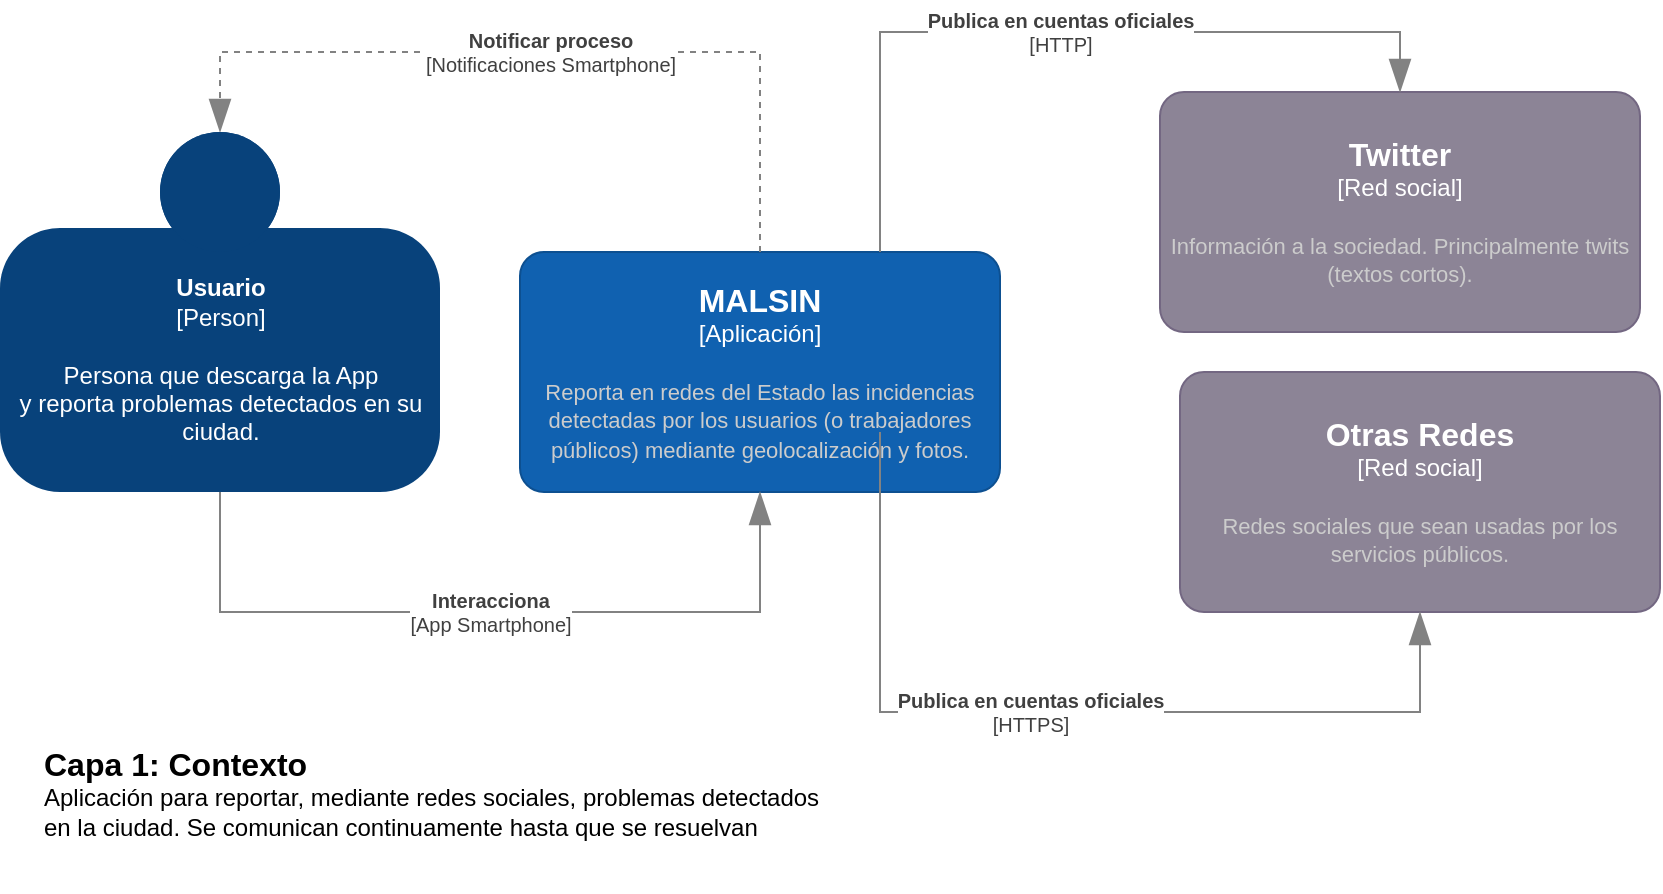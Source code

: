 <mxfile version="20.2.8" type="github" pages="2">
  <diagram id="bhpcVSIzA_ziSEn6IgQa" name="Contexto">
    <mxGraphModel dx="1662" dy="668" grid="1" gridSize="10" guides="1" tooltips="1" connect="1" arrows="1" fold="1" page="1" pageScale="1" pageWidth="1169" pageHeight="827" math="0" shadow="0">
      <root>
        <mxCell id="0" />
        <mxCell id="1" parent="0" />
        <object placeholders="1" c4Name="MALSIN" c4Type="Aplicación" c4Description="Reporta en redes del Estado las incidencias detectadas por los usuarios (o trabajadores públicos) mediante geolocalización y fotos." label="&lt;font style=&quot;font-size: 16px&quot;&gt;&lt;b&gt;%c4Name%&lt;/b&gt;&lt;/font&gt;&lt;div&gt;[%c4Type%]&lt;/div&gt;&lt;br&gt;&lt;div&gt;&lt;font style=&quot;font-size: 11px&quot;&gt;&lt;font color=&quot;#cccccc&quot;&gt;%c4Description%&lt;/font&gt;&lt;/div&gt;" id="xZWOkpPR-2VBZKUVJ4dj-3">
          <mxCell style="rounded=1;whiteSpace=wrap;html=1;labelBackgroundColor=none;fillColor=#1061B0;fontColor=#ffffff;align=center;arcSize=10;strokeColor=#0D5091;metaEdit=1;resizable=0;points=[[0.25,0,0],[0.5,0,0],[0.75,0,0],[1,0.25,0],[1,0.5,0],[1,0.75,0],[0.75,1,0],[0.5,1,0],[0.25,1,0],[0,0.75,0],[0,0.5,0],[0,0.25,0]];" parent="1" vertex="1">
            <mxGeometry x="270" y="260" width="240" height="120" as="geometry" />
          </mxCell>
        </object>
        <object placeholders="1" c4Name="Twitter" c4Type="Red social" c4Description="Información a la sociedad. Principalmente twits (textos cortos)." label="&lt;font style=&quot;font-size: 16px&quot;&gt;&lt;b&gt;%c4Name%&lt;/b&gt;&lt;/font&gt;&lt;div&gt;[%c4Type%]&lt;/div&gt;&lt;br&gt;&lt;div&gt;&lt;font style=&quot;font-size: 11px&quot;&gt;&lt;font color=&quot;#cccccc&quot;&gt;%c4Description%&lt;/font&gt;&lt;/div&gt;" id="xZWOkpPR-2VBZKUVJ4dj-4">
          <mxCell style="rounded=1;whiteSpace=wrap;html=1;labelBackgroundColor=none;fillColor=#8C8496;fontColor=#ffffff;align=center;arcSize=10;strokeColor=#736782;metaEdit=1;resizable=0;points=[[0.25,0,0],[0.5,0,0],[0.75,0,0],[1,0.25,0],[1,0.5,0],[1,0.75,0],[0.75,1,0],[0.5,1,0],[0.25,1,0],[0,0.75,0],[0,0.5,0],[0,0.25,0]];" parent="1" vertex="1">
            <mxGeometry x="590" y="180" width="240" height="120" as="geometry" />
          </mxCell>
        </object>
        <object placeholders="1" c4Name="Otras Redes" c4Type="Red social" c4Description="Redes sociales que sean usadas por los servicios públicos." label="&lt;font style=&quot;font-size: 16px&quot;&gt;&lt;b&gt;%c4Name%&lt;/b&gt;&lt;/font&gt;&lt;div&gt;[%c4Type%]&lt;/div&gt;&lt;br&gt;&lt;div&gt;&lt;font style=&quot;font-size: 11px&quot;&gt;&lt;font color=&quot;#cccccc&quot;&gt;%c4Description%&lt;/font&gt;&lt;/div&gt;" id="xZWOkpPR-2VBZKUVJ4dj-5">
          <mxCell style="rounded=1;whiteSpace=wrap;html=1;labelBackgroundColor=none;fillColor=#8C8496;fontColor=#ffffff;align=center;arcSize=10;strokeColor=#736782;metaEdit=1;resizable=0;points=[[0.25,0,0],[0.5,0,0],[0.75,0,0],[1,0.25,0],[1,0.5,0],[1,0.75,0],[0.75,1,0],[0.5,1,0],[0.25,1,0],[0,0.75,0],[0,0.5,0],[0,0.25,0]];direction=west;" parent="1" vertex="1">
            <mxGeometry x="600" y="320" width="240" height="120" as="geometry" />
          </mxCell>
        </object>
        <object placeholders="1" c4Type="Relationship" c4Technology="App Smartphone" c4Description="Interacciona" label="&lt;div style=&quot;text-align: left&quot;&gt;&lt;div style=&quot;text-align: center&quot;&gt;&lt;b&gt;%c4Description%&lt;/b&gt;&lt;/div&gt;&lt;div style=&quot;text-align: center&quot;&gt;[%c4Technology%]&lt;/div&gt;&lt;/div&gt;" id="xZWOkpPR-2VBZKUVJ4dj-6">
          <mxCell style="endArrow=blockThin;html=1;fontSize=10;fontColor=#404040;strokeWidth=1;endFill=1;strokeColor=#828282;elbow=vertical;metaEdit=1;endSize=14;startSize=14;jumpStyle=arc;jumpSize=16;rounded=0;edgeStyle=orthogonalEdgeStyle;exitX=0.5;exitY=1;exitDx=0;exitDy=0;exitPerimeter=0;entryX=0.5;entryY=1;entryDx=0;entryDy=0;entryPerimeter=0;" parent="1" source="xZWOkpPR-2VBZKUVJ4dj-10" target="xZWOkpPR-2VBZKUVJ4dj-3" edge="1">
            <mxGeometry width="240" relative="1" as="geometry">
              <mxPoint x="100" y="380" as="sourcePoint" />
              <mxPoint x="460" y="260" as="targetPoint" />
              <Array as="points">
                <mxPoint x="120" y="440" />
                <mxPoint x="390" y="440" />
              </Array>
            </mxGeometry>
          </mxCell>
        </object>
        <object placeholders="1" c4Type="Relationship" c4Technology="Notificaciones Smartphone" c4Description="Notificar proceso" label="&lt;div style=&quot;text-align: left&quot;&gt;&lt;div style=&quot;text-align: center&quot;&gt;&lt;b&gt;%c4Description%&lt;/b&gt;&lt;/div&gt;&lt;div style=&quot;text-align: center&quot;&gt;[%c4Technology%]&lt;/div&gt;&lt;/div&gt;" id="xZWOkpPR-2VBZKUVJ4dj-7">
          <mxCell style="endArrow=blockThin;html=1;fontSize=10;fontColor=#404040;strokeWidth=1;endFill=1;strokeColor=#828282;elbow=vertical;metaEdit=1;endSize=14;startSize=14;jumpStyle=arc;jumpSize=16;rounded=0;edgeStyle=orthogonalEdgeStyle;exitX=0.5;exitY=0;exitDx=0;exitDy=0;exitPerimeter=0;entryX=0.5;entryY=0;entryDx=0;entryDy=0;entryPerimeter=0;dashed=1;" parent="1" source="xZWOkpPR-2VBZKUVJ4dj-3" target="xZWOkpPR-2VBZKUVJ4dj-10" edge="1">
            <mxGeometry width="240" relative="1" as="geometry">
              <mxPoint x="290" y="320" as="sourcePoint" />
              <mxPoint x="100" y="200" as="targetPoint" />
              <Array as="points">
                <mxPoint x="350" y="160" />
                <mxPoint x="95" y="160" />
              </Array>
            </mxGeometry>
          </mxCell>
        </object>
        <object placeholders="1" c4Type="Relationship" c4Technology="HTTP" c4Description="Publica en cuentas oficiales" label="&lt;div style=&quot;text-align: left&quot;&gt;&lt;div style=&quot;text-align: center&quot;&gt;&lt;b&gt;%c4Description%&lt;/b&gt;&lt;/div&gt;&lt;div style=&quot;text-align: center&quot;&gt;[%c4Technology%]&lt;/div&gt;&lt;/div&gt;" id="xZWOkpPR-2VBZKUVJ4dj-8">
          <mxCell style="endArrow=blockThin;html=1;fontSize=10;fontColor=#404040;strokeWidth=1;endFill=1;strokeColor=#828282;elbow=vertical;metaEdit=1;endSize=14;startSize=14;jumpStyle=arc;jumpSize=16;rounded=0;edgeStyle=orthogonalEdgeStyle;exitX=0.75;exitY=0;exitDx=0;exitDy=0;exitPerimeter=0;entryX=0.5;entryY=0;entryDx=0;entryDy=0;entryPerimeter=0;" parent="1" source="xZWOkpPR-2VBZKUVJ4dj-3" target="xZWOkpPR-2VBZKUVJ4dj-4" edge="1">
            <mxGeometry width="240" relative="1" as="geometry">
              <mxPoint x="290" y="320" as="sourcePoint" />
              <mxPoint x="530" y="320" as="targetPoint" />
              <Array as="points">
                <mxPoint x="450" y="150" />
                <mxPoint x="710" y="150" />
              </Array>
            </mxGeometry>
          </mxCell>
        </object>
        <object placeholders="1" c4Type="Relationship" c4Technology="HTTPS" c4Description="Publica en cuentas oficiales" label="&lt;div style=&quot;text-align: left&quot;&gt;&lt;div style=&quot;text-align: center&quot;&gt;&lt;b&gt;%c4Description%&lt;/b&gt;&lt;/div&gt;&lt;div style=&quot;text-align: center&quot;&gt;[%c4Technology%]&lt;/div&gt;&lt;/div&gt;" id="xZWOkpPR-2VBZKUVJ4dj-9">
          <mxCell style="endArrow=blockThin;html=1;fontSize=10;fontColor=#404040;strokeWidth=1;endFill=1;strokeColor=#828282;elbow=vertical;metaEdit=1;endSize=14;startSize=14;jumpStyle=arc;jumpSize=16;rounded=0;edgeStyle=orthogonalEdgeStyle;entryX=0.5;entryY=0;entryDx=0;entryDy=0;entryPerimeter=0;exitX=0.75;exitY=1;exitDx=0;exitDy=0;exitPerimeter=0;" parent="1" source="xZWOkpPR-2VBZKUVJ4dj-3" target="xZWOkpPR-2VBZKUVJ4dj-5" edge="1">
            <mxGeometry width="240" relative="1" as="geometry">
              <mxPoint x="290" y="300" as="sourcePoint" />
              <mxPoint x="530" y="300" as="targetPoint" />
              <Array as="points">
                <mxPoint x="450" y="350" />
                <mxPoint x="450" y="350" />
                <mxPoint x="450" y="490" />
                <mxPoint x="720" y="490" />
              </Array>
            </mxGeometry>
          </mxCell>
        </object>
        <object placeholders="1" c4Name="Usuario" c4Type="Person" c4Description="Persona que descarga la App&#xa;y reporta problemas detectados en su&#xa;ciudad." label="&lt;b&gt;%c4Name%&lt;/b&gt;&lt;div&gt;[%c4Type%]&lt;/div&gt;&lt;br&gt;&lt;div&gt;%c4Description%&lt;/div&gt;" id="xZWOkpPR-2VBZKUVJ4dj-10">
          <mxCell style="html=1;dashed=0;whitespace=wrap;fillColor=#08427b;strokeColor=none;fontColor=#ffffff;shape=mxgraph.c4.person;align=center;metaEdit=1;points=[[0.5,0,0],[1,0.5,0],[1,0.75,0],[0.75,1,0],[0.5,1,0],[0.25,1,0],[0,0.75,0],[0,0.5,0]];metaData={&quot;c4Type&quot;:{&quot;editable&quot;:false}};" parent="1" vertex="1">
            <mxGeometry x="10" y="200" width="220" height="180" as="geometry" />
          </mxCell>
        </object>
        <object placeholders="1" c4Name="Capa 1: Contexto" c4Type="ContainerScopeBoundary" c4Description="Aplicación para reportar, mediante redes sociales, problemas detectados en la ciudad. Se comunican continuamente hasta que se resuelvan" label="&lt;font style=&quot;font-size: 16px&quot;&gt;&lt;b&gt;&lt;div style=&quot;text-align: left&quot;&gt;%c4Name%&lt;/div&gt;&lt;/b&gt;&lt;/font&gt;&lt;div style=&quot;text-align: left&quot;&gt;%c4Description%&lt;/div&gt;" id="xZWOkpPR-2VBZKUVJ4dj-13">
          <mxCell style="text;html=1;strokeColor=none;fillColor=none;align=left;verticalAlign=top;whiteSpace=wrap;rounded=0;metaEdit=1;allowArrows=0;resizable=1;rotatable=0;connectable=0;recursiveResize=0;expand=0;pointerEvents=0;points=[[0.25,0,0],[0.5,0,0],[0.75,0,0],[1,0.25,0],[1,0.5,0],[1,0.75,0],[0.75,1,0],[0.5,1,0],[0.25,1,0],[0,0.75,0],[0,0.5,0],[0,0.25,0]];" parent="1" vertex="1">
            <mxGeometry x="30" y="500" width="390" height="80" as="geometry" />
          </mxCell>
        </object>
      </root>
    </mxGraphModel>
  </diagram>
  <diagram id="jKZFux_ijiAEWJzYeSFY" name="Container">
    <mxGraphModel dx="1662" dy="668" grid="1" gridSize="10" guides="1" tooltips="1" connect="1" arrows="1" fold="1" page="1" pageScale="1" pageWidth="1169" pageHeight="827" math="0" shadow="0">
      <root>
        <mxCell id="hO78FGrS3cCrZq-uTMyz-0" />
        <mxCell id="hO78FGrS3cCrZq-uTMyz-1" parent="hO78FGrS3cCrZq-uTMyz-0" />
        <object placeholders="1" c4Name="MALSIN" c4Type="SystemScopeBoundary" c4Application="Aplicación" label="&lt;font style=&quot;font-size: 16px&quot;&gt;&lt;b&gt;&lt;div style=&quot;text-align: left&quot;&gt;%c4Name%&lt;/div&gt;&lt;/b&gt;&lt;/font&gt;&lt;div style=&quot;text-align: left&quot;&gt;[%c4Application%]&lt;/div&gt;" id="hO78FGrS3cCrZq-uTMyz-2">
          <mxCell style="rounded=1;fontSize=11;whiteSpace=wrap;html=1;dashed=1;arcSize=20;fillColor=none;strokeColor=#666666;fontColor=#333333;labelBackgroundColor=none;align=left;verticalAlign=bottom;labelBorderColor=none;spacingTop=0;spacing=10;dashPattern=8 4;metaEdit=1;rotatable=0;perimeter=rectanglePerimeter;noLabel=0;labelPadding=0;allowArrows=0;connectable=0;expand=0;recursiveResize=0;editable=1;pointerEvents=0;absoluteArcSize=1;points=[[0.25,0,0],[0.5,0,0],[0.75,0,0],[1,0.25,0],[1,0.5,0],[1,0.75,0],[0.75,1,0],[0.5,1,0],[0.25,1,0],[0,0.75,0],[0,0.5,0],[0,0.25,0]];" parent="hO78FGrS3cCrZq-uTMyz-1" vertex="1">
            <mxGeometry x="140" y="280" width="980" height="480" as="geometry" />
          </mxCell>
        </object>
        <object placeholders="1" c4Name="Servidor Central" c4Type="Container" c4Technology="Spring-ApiRest" c4Description="Comunica las incidencias en las redes sociales. &#xa;Recibe las incidencias." label="&lt;font style=&quot;font-size: 16px&quot;&gt;&lt;b&gt;%c4Name%&lt;/b&gt;&lt;/font&gt;&lt;div&gt;[%c4Type%: %c4Technology%]&lt;/div&gt;&lt;br&gt;&lt;div&gt;&lt;font style=&quot;font-size: 11px&quot;&gt;&lt;font color=&quot;#E6E6E6&quot;&gt;%c4Description%&lt;/font&gt;&lt;/div&gt;" id="hO78FGrS3cCrZq-uTMyz-3">
          <mxCell style="rounded=1;whiteSpace=wrap;html=1;fontSize=11;labelBackgroundColor=none;fillColor=#23A2D9;fontColor=#ffffff;align=center;arcSize=10;strokeColor=#0E7DAD;metaEdit=1;resizable=0;points=[[0.25,0,0],[0.5,0,0],[0.75,0,0],[1,0.25,0],[1,0.5,0],[1,0.75,0],[0.75,1,0],[0.5,1,0],[0.25,1,0],[0,0.75,0],[0,0.5,0],[0,0.25,0]];" parent="hO78FGrS3cCrZq-uTMyz-1" vertex="1">
            <mxGeometry x="310" y="302.5" width="240" height="120" as="geometry" />
          </mxCell>
        </object>
        <object placeholders="1" c4Name="Usuario" c4Type="Person" c4Description="Persona que descarga la App&#xa;y reporta problemas detectados en su&#xa;ciudad." label="&lt;b&gt;%c4Name%&lt;/b&gt;&lt;div&gt;[%c4Type%]&lt;/div&gt;&lt;br&gt;&lt;div&gt;%c4Description%&lt;/div&gt;" id="13QODg2VXAd3xc3TsFXr-0">
          <mxCell style="html=1;dashed=0;whitespace=wrap;fillColor=#08427b;strokeColor=none;fontColor=#ffffff;shape=mxgraph.c4.person;align=center;metaEdit=1;points=[[0.5,0,0],[1,0.5,0],[1,0.75,0],[0.75,1,0],[0.5,1,0],[0.25,1,0],[0,0.75,0],[0,0.5,0]];metaData={&quot;c4Type&quot;:{&quot;editable&quot;:false}};" parent="hO78FGrS3cCrZq-uTMyz-1" vertex="1">
            <mxGeometry x="725" y="10" width="210" height="170" as="geometry" />
          </mxCell>
        </object>
        <object placeholders="1" c4Name="Aplicación Móvil" c4Type="Container" c4Technology="¿Xamarin?¿ionic?" c4Description="Gestiona fotos, geolocalización, mensajes y sincronizacion con internet." label="&lt;font style=&quot;font-size: 16px&quot;&gt;&lt;b&gt;%c4Name%&lt;/b&gt;&lt;/font&gt;&lt;div&gt;[%c4Type%: %c4Technology%]&lt;/div&gt;&lt;br&gt;&lt;div&gt;&lt;font style=&quot;font-size: 11px&quot;&gt;&lt;font color=&quot;#E6E6E6&quot;&gt;%c4Description%&lt;/font&gt;&lt;/div&gt;" id="13QODg2VXAd3xc3TsFXr-3">
          <mxCell style="rounded=1;whiteSpace=wrap;html=1;fontSize=11;labelBackgroundColor=none;fillColor=#23A2D9;fontColor=#ffffff;align=center;arcSize=10;strokeColor=#0E7DAD;metaEdit=1;resizable=0;points=[[0.25,0,0],[0.5,0,0],[0.75,0,0],[1,0.25,0],[1,0.5,0],[1,0.75,0],[0.75,1,0],[0.5,1,0],[0.25,1,0],[0,0.75,0],[0,0.5,0],[0,0.25,0]];" parent="hO78FGrS3cCrZq-uTMyz-1" vertex="1">
            <mxGeometry x="710" y="302.5" width="240" height="120" as="geometry" />
          </mxCell>
        </object>
        <object placeholders="1" c4Type="Database" c4Container="" c4Technology="PostgreSQL" c4Description="" label="%c4Type%&lt;div&gt;[%c4Container%:&amp;nbsp;%c4Technology%]&lt;/div&gt;&lt;br&gt;&lt;div&gt;%c4Description%&lt;/div&gt;" id="13QODg2VXAd3xc3TsFXr-4">
          <mxCell style="shape=cylinder;whiteSpace=wrap;html=1;boundedLbl=1;rounded=0;labelBackgroundColor=none;fillColor=#438DD5;fontSize=12;fontColor=#ffffff;align=center;strokeColor=#3C7FC0;metaEdit=1;points=[[0.5,0,0],[1,0.25,0],[1,0.5,0],[1,0.75,0],[0.5,1,0],[0,0.75,0],[0,0.5,0],[0,0.25,0]];metaData={&quot;c4Type&quot;:{&quot;editable&quot;:false}};" parent="hO78FGrS3cCrZq-uTMyz-1" vertex="1">
            <mxGeometry x="150" y="294" width="80" height="70" as="geometry" />
          </mxCell>
        </object>
        <object placeholders="1" c4Type="Database" c4Container="" c4Technology="SQLite" c4Description="" label="%c4Type%&lt;div&gt;[%c4Container%:&amp;nbsp;%c4Technology%]&lt;/div&gt;&lt;br&gt;&lt;div&gt;%c4Description%&lt;/div&gt;" id="13QODg2VXAd3xc3TsFXr-5">
          <mxCell style="shape=cylinder;whiteSpace=wrap;html=1;boundedLbl=1;rounded=0;labelBackgroundColor=none;fillColor=#438DD5;fontSize=12;fontColor=#ffffff;align=center;strokeColor=#3C7FC0;metaEdit=1;points=[[0.5,0,0],[1,0.25,0],[1,0.5,0],[1,0.75,0],[0.5,1,0],[0,0.75,0],[0,0.5,0],[0,0.25,0]];metaData={&quot;c4Type&quot;:{&quot;editable&quot;:false}};" parent="hO78FGrS3cCrZq-uTMyz-1" vertex="1">
            <mxGeometry x="1040" y="314" width="70" height="80" as="geometry" />
          </mxCell>
        </object>
        <object placeholders="1" c4Name="IA Google" c4Type="Container" c4Technology="ApiRest" c4Description="Descarta imágenes que no sean adecuadas o sean de mal gusto." label="&lt;font style=&quot;font-size: 16px&quot;&gt;&lt;b&gt;%c4Name%&lt;/b&gt;&lt;/font&gt;&lt;div&gt;[%c4Type%: %c4Technology%]&lt;/div&gt;&lt;br&gt;&lt;div&gt;&lt;font style=&quot;font-size: 11px&quot;&gt;&lt;font color=&quot;#E6E6E6&quot;&gt;%c4Description%&lt;/font&gt;&lt;/div&gt;" id="13QODg2VXAd3xc3TsFXr-6">
          <mxCell style="rounded=1;whiteSpace=wrap;html=1;fontSize=11;labelBackgroundColor=none;fillColor=#23A2D9;fontColor=#ffffff;align=center;arcSize=10;strokeColor=#0E7DAD;metaEdit=1;resizable=0;points=[[0.25,0,0],[0.5,0,0],[0.75,0,0],[1,0.25,0],[1,0.5,0],[1,0.75,0],[0.75,1,0],[0.5,1,0],[0.25,1,0],[0,0.75,0],[0,0.5,0],[0,0.25,0]];" parent="hO78FGrS3cCrZq-uTMyz-1" vertex="1">
            <mxGeometry x="160" y="560" width="240" height="120" as="geometry" />
          </mxCell>
        </object>
        <object placeholders="1" c4Name="Red social" c4Type="Container" c4Technology="ApiRest" c4Description="Gestiona cuentas de usuario" label="&lt;font style=&quot;font-size: 16px&quot;&gt;&lt;b&gt;%c4Name%&lt;/b&gt;&lt;/font&gt;&lt;div&gt;[%c4Type%: %c4Technology%]&lt;/div&gt;&lt;br&gt;&lt;div&gt;&lt;font style=&quot;font-size: 11px&quot;&gt;&lt;font color=&quot;#E6E6E6&quot;&gt;%c4Description%&lt;/font&gt;&lt;/div&gt;" id="13QODg2VXAd3xc3TsFXr-7">
          <mxCell style="rounded=1;whiteSpace=wrap;html=1;fontSize=11;labelBackgroundColor=none;fillColor=#23A2D9;fontColor=#ffffff;align=center;arcSize=10;strokeColor=#0E7DAD;metaEdit=1;resizable=0;points=[[0.25,0,0],[0.5,0,0],[0.75,0,0],[1,0.25,0],[1,0.5,0],[1,0.75,0],[0.75,1,0],[0.5,1,0],[0.25,1,0],[0,0.75,0],[0,0.5,0],[0,0.25,0]];" parent="hO78FGrS3cCrZq-uTMyz-1" vertex="1">
            <mxGeometry x="420" y="560" width="240" height="120" as="geometry" />
          </mxCell>
        </object>
        <object placeholders="1" c4Name="Maps Google" c4Type="Container" c4Technology="servicio geolocalización" c4Description="Provee geolocalización y mapa interactivo" label="&lt;font style=&quot;font-size: 16px&quot;&gt;&lt;b&gt;%c4Name%&lt;/b&gt;&lt;/font&gt;&lt;div&gt;[%c4Type%: %c4Technology%]&lt;/div&gt;&lt;br&gt;&lt;div&gt;&lt;font style=&quot;font-size: 11px&quot;&gt;&lt;font color=&quot;#E6E6E6&quot;&gt;%c4Description%&lt;/font&gt;&lt;/div&gt;" id="13QODg2VXAd3xc3TsFXr-8">
          <mxCell style="rounded=1;whiteSpace=wrap;html=1;fontSize=11;labelBackgroundColor=none;fillColor=#23A2D9;fontColor=#ffffff;align=center;arcSize=10;strokeColor=#0E7DAD;metaEdit=1;resizable=0;points=[[0.25,0,0],[0.5,0,0],[0.75,0,0],[1,0.25,0],[1,0.5,0],[1,0.75,0],[0.75,1,0],[0.5,1,0],[0.25,1,0],[0,0.75,0],[0,0.5,0],[0,0.25,0]];" parent="hO78FGrS3cCrZq-uTMyz-1" vertex="1">
            <mxGeometry x="710" y="490" width="240" height="120" as="geometry" />
          </mxCell>
        </object>
        <object placeholders="1" c4Type="Relationship" c4Technology="JDBC" c4Description="CRUD" label="&lt;div style=&quot;text-align: left&quot;&gt;&lt;div style=&quot;text-align: center&quot;&gt;&lt;b&gt;%c4Description%&lt;/b&gt;&lt;/div&gt;&lt;div style=&quot;text-align: center&quot;&gt;[%c4Technology%]&lt;/div&gt;&lt;/div&gt;" id="CpWykEdJNzzHV7zhHV0Y-0">
          <mxCell style="endArrow=blockThin;html=1;fontSize=10;fontColor=#404040;strokeWidth=1;endFill=1;strokeColor=#828282;elbow=vertical;metaEdit=1;endSize=14;startSize=14;jumpStyle=arc;jumpSize=16;rounded=0;exitX=0;exitY=0.5;exitDx=0;exitDy=0;exitPerimeter=0;entryX=1;entryY=0.5;entryDx=0;entryDy=0;entryPerimeter=0;" parent="hO78FGrS3cCrZq-uTMyz-1" source="hO78FGrS3cCrZq-uTMyz-3" target="13QODg2VXAd3xc3TsFXr-4" edge="1">
            <mxGeometry width="240" relative="1" as="geometry">
              <mxPoint x="280" y="460" as="sourcePoint" />
              <mxPoint x="550" y="460" as="targetPoint" />
            </mxGeometry>
          </mxCell>
        </object>
        <object placeholders="1" c4Type="Relationship" c4Technology="HTTP" c4Description="envía fotos" label="&lt;div style=&quot;text-align: left&quot;&gt;&lt;div style=&quot;text-align: center&quot;&gt;&lt;b&gt;%c4Description%&lt;/b&gt;&lt;/div&gt;&lt;div style=&quot;text-align: center&quot;&gt;[%c4Technology%]&lt;/div&gt;&lt;/div&gt;" id="CpWykEdJNzzHV7zhHV0Y-1">
          <mxCell style="endArrow=blockThin;html=1;fontSize=10;fontColor=#404040;strokeWidth=1;endFill=1;strokeColor=#828282;elbow=vertical;metaEdit=1;endSize=14;startSize=14;jumpStyle=arc;jumpSize=16;rounded=0;exitX=0.25;exitY=1;exitDx=0;exitDy=0;exitPerimeter=0;entryX=0.5;entryY=0;entryDx=0;entryDy=0;entryPerimeter=0;" parent="hO78FGrS3cCrZq-uTMyz-1" source="hO78FGrS3cCrZq-uTMyz-3" target="13QODg2VXAd3xc3TsFXr-6" edge="1">
            <mxGeometry width="240" relative="1" as="geometry">
              <mxPoint x="340" y="490" as="sourcePoint" />
              <mxPoint x="610" y="490" as="targetPoint" />
            </mxGeometry>
          </mxCell>
        </object>
        <object placeholders="1" c4Type="Relationship" c4Technology="HTTP" c4Description="Gestiona cuenta" label="&lt;div style=&quot;text-align: left&quot;&gt;&lt;div style=&quot;text-align: center&quot;&gt;&lt;b&gt;%c4Description%&lt;/b&gt;&lt;/div&gt;&lt;div style=&quot;text-align: center&quot;&gt;[%c4Technology%]&lt;/div&gt;&lt;/div&gt;" id="CpWykEdJNzzHV7zhHV0Y-2">
          <mxCell style="endArrow=blockThin;html=1;fontSize=10;fontColor=#404040;strokeWidth=1;endFill=1;strokeColor=#828282;elbow=vertical;metaEdit=1;endSize=14;startSize=14;jumpStyle=arc;jumpSize=16;rounded=0;exitX=0.75;exitY=1;exitDx=0;exitDy=0;exitPerimeter=0;entryX=0.25;entryY=0;entryDx=0;entryDy=0;entryPerimeter=0;" parent="hO78FGrS3cCrZq-uTMyz-1" source="hO78FGrS3cCrZq-uTMyz-3" target="13QODg2VXAd3xc3TsFXr-7" edge="1">
            <mxGeometry width="240" relative="1" as="geometry">
              <mxPoint x="490" y="490" as="sourcePoint" />
              <mxPoint x="760" y="490" as="targetPoint" />
            </mxGeometry>
          </mxCell>
        </object>
        <mxCell id="CpWykEdJNzzHV7zhHV0Y-4" value="" style="endArrow=classic;html=1;rounded=0;edgeStyle=orthogonalEdgeStyle;exitX=0.5;exitY=1;exitDx=0;exitDy=0;exitPerimeter=0;entryX=0.5;entryY=0;entryDx=0;entryDy=0;entryPerimeter=0;strokeColor=#828282;" parent="hO78FGrS3cCrZq-uTMyz-1" source="13QODg2VXAd3xc3TsFXr-3" target="13QODg2VXAd3xc3TsFXr-8" edge="1">
          <mxGeometry relative="1" as="geometry">
            <mxPoint x="460" y="450" as="sourcePoint" />
            <mxPoint x="560" y="450" as="targetPoint" />
          </mxGeometry>
        </mxCell>
        <mxCell id="CpWykEdJNzzHV7zhHV0Y-5" value="&lt;b&gt;&lt;font color=&quot;#828282&quot;&gt;Usa&lt;/font&gt;&lt;/b&gt;" style="edgeLabel;resizable=0;html=1;align=center;verticalAlign=middle;strokeColor=#828282;" parent="CpWykEdJNzzHV7zhHV0Y-4" connectable="0" vertex="1">
          <mxGeometry relative="1" as="geometry">
            <mxPoint y="-6" as="offset" />
          </mxGeometry>
        </mxCell>
        <mxCell id="CpWykEdJNzzHV7zhHV0Y-6" value="" style="endArrow=classic;html=1;rounded=0;edgeStyle=orthogonalEdgeStyle;exitX=0.25;exitY=0;exitDx=0;exitDy=0;exitPerimeter=0;entryX=0;entryY=0.75;entryDx=0;entryDy=0;entryPerimeter=0;strokeColor=#828282;dashed=1;" parent="hO78FGrS3cCrZq-uTMyz-1" source="13QODg2VXAd3xc3TsFXr-6" target="hO78FGrS3cCrZq-uTMyz-3" edge="1">
          <mxGeometry relative="1" as="geometry">
            <mxPoint x="200" y="414" as="sourcePoint" />
            <mxPoint x="200" y="541.5" as="targetPoint" />
          </mxGeometry>
        </mxCell>
        <mxCell id="CpWykEdJNzzHV7zhHV0Y-7" value="&lt;font color=&quot;#828282&quot;&gt;&lt;b&gt;Retorna &lt;br&gt;respuesta&lt;/b&gt;&lt;/font&gt;" style="edgeLabel;resizable=0;html=1;align=center;verticalAlign=middle;strokeColor=#828282;" parent="CpWykEdJNzzHV7zhHV0Y-6" connectable="0" vertex="1">
          <mxGeometry relative="1" as="geometry">
            <mxPoint y="21" as="offset" />
          </mxGeometry>
        </mxCell>
        <mxCell id="CpWykEdJNzzHV7zhHV0Y-8" value="" style="endArrow=classic;html=1;rounded=0;edgeStyle=orthogonalEdgeStyle;exitX=1;exitY=0.5;exitDx=0;exitDy=0;exitPerimeter=0;entryX=0.029;entryY=0.598;entryDx=0;entryDy=0;entryPerimeter=0;strokeColor=#828282;" parent="hO78FGrS3cCrZq-uTMyz-1" source="13QODg2VXAd3xc3TsFXr-3" target="13QODg2VXAd3xc3TsFXr-5" edge="1">
          <mxGeometry relative="1" as="geometry">
            <mxPoint x="980" y="460" as="sourcePoint" />
            <mxPoint x="980" y="587.5" as="targetPoint" />
          </mxGeometry>
        </mxCell>
        <mxCell id="CpWykEdJNzzHV7zhHV0Y-9" value="&lt;font color=&quot;#828282&quot;&gt;&lt;b&gt;CRUD&lt;/b&gt;&lt;/font&gt;" style="edgeLabel;resizable=0;html=1;align=center;verticalAlign=middle;strokeColor=#828282;" parent="CpWykEdJNzzHV7zhHV0Y-8" connectable="0" vertex="1">
          <mxGeometry relative="1" as="geometry">
            <mxPoint y="1" as="offset" />
          </mxGeometry>
        </mxCell>
        <object placeholders="1" c4Type="Relationship" c4Technology="HTTP" c4Description="Publica en cuentas oficiales" label="&lt;div style=&quot;text-align: left&quot;&gt;&lt;div style=&quot;text-align: center&quot;&gt;&lt;b&gt;%c4Description%&lt;/b&gt;&lt;/div&gt;&lt;div style=&quot;text-align: center&quot;&gt;[%c4Technology%]&lt;/div&gt;&lt;/div&gt;" id="3cH88M7gt2CRyo4NT_tL-0">
          <mxCell style="endArrow=blockThin;html=1;fontSize=10;fontColor=#404040;strokeWidth=1;endFill=1;strokeColor=#828282;elbow=vertical;metaEdit=1;endSize=14;startSize=14;jumpStyle=arc;jumpSize=16;rounded=0;edgeStyle=orthogonalEdgeStyle;entryX=0;entryY=0.5;entryDx=0;entryDy=0;entryPerimeter=0;" parent="hO78FGrS3cCrZq-uTMyz-1" target="G-4HeesPJAA0FM00cazJ-0" edge="1">
            <mxGeometry width="240" relative="1" as="geometry">
              <mxPoint x="1120" y="400" as="sourcePoint" />
              <mxPoint x="1320" y="400" as="targetPoint" />
              <Array as="points">
                <mxPoint x="1260" y="400" />
                <mxPoint x="1260" y="400" />
              </Array>
            </mxGeometry>
          </mxCell>
        </object>
        <object placeholders="1" c4Name="Twitter" c4Type="Red social" c4Description="Información a la sociedad. Principalmente twits (textos cortos)." label="&lt;font style=&quot;font-size: 16px&quot;&gt;&lt;b&gt;%c4Name%&lt;/b&gt;&lt;/font&gt;&lt;div&gt;[%c4Type%]&lt;/div&gt;&lt;br&gt;&lt;div&gt;&lt;font style=&quot;font-size: 11px&quot;&gt;&lt;font color=&quot;#cccccc&quot;&gt;%c4Description%&lt;/font&gt;&lt;/div&gt;" id="G-4HeesPJAA0FM00cazJ-0">
          <mxCell style="rounded=1;whiteSpace=wrap;html=1;labelBackgroundColor=none;fillColor=#8C8496;fontColor=#ffffff;align=center;arcSize=10;strokeColor=#736782;metaEdit=1;resizable=0;points=[[0.25,0,0],[0.5,0,0],[0.75,0,0],[1,0.25,0],[1,0.5,0],[1,0.75,0],[0.75,1,0],[0.5,1,0],[0.25,1,0],[0,0.75,0],[0,0.5,0],[0,0.25,0]];" parent="hO78FGrS3cCrZq-uTMyz-1" vertex="1">
            <mxGeometry x="1320" y="340" width="240" height="120" as="geometry" />
          </mxCell>
        </object>
        <object placeholders="1" c4Name="Otras Redes" c4Type="Red social" c4Description="Redes sociales que sean usadas por los servicios públicos." label="&lt;font style=&quot;font-size: 16px&quot;&gt;&lt;b&gt;%c4Name%&lt;/b&gt;&lt;/font&gt;&lt;div&gt;[%c4Type%]&lt;/div&gt;&lt;br&gt;&lt;div&gt;&lt;font style=&quot;font-size: 11px&quot;&gt;&lt;font color=&quot;#cccccc&quot;&gt;%c4Description%&lt;/font&gt;&lt;/div&gt;" id="G-4HeesPJAA0FM00cazJ-1">
          <mxCell style="rounded=1;whiteSpace=wrap;html=1;labelBackgroundColor=none;fillColor=#8C8496;fontColor=#ffffff;align=center;arcSize=10;strokeColor=#736782;metaEdit=1;resizable=0;points=[[0.25,0,0],[0.5,0,0],[0.75,0,0],[1,0.25,0],[1,0.5,0],[1,0.75,0],[0.75,1,0],[0.5,1,0],[0.25,1,0],[0,0.75,0],[0,0.5,0],[0,0.25,0]];direction=west;" parent="hO78FGrS3cCrZq-uTMyz-1" vertex="1">
            <mxGeometry x="1320" y="500" width="240" height="120" as="geometry" />
          </mxCell>
        </object>
        <object placeholders="1" c4Type="Relationship" c4Technology="HTTP" c4Description="Publica en cuentas oficiales" label="&lt;div style=&quot;text-align: left&quot;&gt;&lt;div style=&quot;text-align: center&quot;&gt;&lt;b&gt;%c4Description%&lt;/b&gt;&lt;/div&gt;&lt;div style=&quot;text-align: center&quot;&gt;[%c4Technology%]&lt;/div&gt;&lt;/div&gt;" id="G-4HeesPJAA0FM00cazJ-2">
          <mxCell style="endArrow=blockThin;html=1;fontSize=10;fontColor=#404040;strokeWidth=1;endFill=1;strokeColor=#828282;elbow=vertical;metaEdit=1;endSize=14;startSize=14;jumpStyle=arc;jumpSize=16;rounded=0;edgeStyle=orthogonalEdgeStyle;entryX=1;entryY=0.5;entryDx=0;entryDy=0;entryPerimeter=0;" parent="hO78FGrS3cCrZq-uTMyz-1" target="G-4HeesPJAA0FM00cazJ-1" edge="1">
            <mxGeometry width="240" relative="1" as="geometry">
              <mxPoint x="1120" y="570" as="sourcePoint" />
              <mxPoint x="1480" y="570" as="targetPoint" />
              <Array as="points">
                <mxPoint x="1120" y="560" />
              </Array>
            </mxGeometry>
          </mxCell>
        </object>
        <object placeholders="1" c4Type="Relationship" c4Technology="HTTP" c4Description="Comunica incidencias" label="&lt;div style=&quot;text-align: left&quot;&gt;&lt;div style=&quot;text-align: center&quot;&gt;&lt;b&gt;%c4Description%&lt;/b&gt;&lt;/div&gt;&lt;div style=&quot;text-align: center&quot;&gt;[%c4Technology%]&lt;/div&gt;&lt;/div&gt;" id="zC7t5zVYTg67GcBsLTPI-4">
          <mxCell style="endArrow=blockThin;html=1;fontSize=10;fontColor=#404040;strokeWidth=1;endFill=1;strokeColor=#828282;elbow=vertical;metaEdit=1;endSize=14;startSize=14;jumpStyle=arc;jumpSize=16;rounded=0;entryX=1;entryY=0.5;entryDx=0;entryDy=0;entryPerimeter=0;exitX=0;exitY=0.5;exitDx=0;exitDy=0;exitPerimeter=0;" parent="hO78FGrS3cCrZq-uTMyz-1" source="13QODg2VXAd3xc3TsFXr-3" target="hO78FGrS3cCrZq-uTMyz-3" edge="1">
            <mxGeometry width="240" relative="1" as="geometry">
              <mxPoint x="670" y="410" as="sourcePoint" />
              <mxPoint x="620" y="527.5" as="targetPoint" />
            </mxGeometry>
          </mxCell>
        </object>
        <object placeholders="1" c4Type="Relationship" c4Technology="App Smartphone" c4Description="Interacciona" label="&lt;div style=&quot;text-align: left&quot;&gt;&lt;div style=&quot;text-align: center&quot;&gt;&lt;b&gt;%c4Description%&lt;/b&gt;&lt;/div&gt;&lt;div style=&quot;text-align: center&quot;&gt;[%c4Technology%]&lt;/div&gt;&lt;/div&gt;" id="OIV5mV3YPPpU_vXd9xG6-0">
          <mxCell style="endArrow=blockThin;html=1;fontSize=10;fontColor=#404040;strokeWidth=1;endFill=1;strokeColor=#828282;elbow=vertical;metaEdit=1;endSize=14;startSize=14;jumpStyle=arc;jumpSize=16;rounded=0;exitX=0.75;exitY=1;exitDx=0;exitDy=0;exitPerimeter=0;entryX=0.75;entryY=0;entryDx=0;entryDy=0;entryPerimeter=0;" parent="hO78FGrS3cCrZq-uTMyz-1" source="13QODg2VXAd3xc3TsFXr-0" target="13QODg2VXAd3xc3TsFXr-3" edge="1">
            <mxGeometry width="240" relative="1" as="geometry">
              <mxPoint x="120" y="380" as="sourcePoint" />
              <mxPoint x="788" y="280" as="targetPoint" />
            </mxGeometry>
          </mxCell>
        </object>
        <object placeholders="1" c4Type="Relationship" c4Technology="Notificaciones Smartphone" c4Description="Notificar proceso" label="&lt;div style=&quot;text-align: left&quot;&gt;&lt;div style=&quot;text-align: center&quot;&gt;&lt;b&gt;%c4Description%&lt;/b&gt;&lt;/div&gt;&lt;div style=&quot;text-align: center&quot;&gt;[%c4Technology%]&lt;/div&gt;&lt;/div&gt;" id="rlIBnRmgHPxgj2EluEi4-0">
          <mxCell style="endArrow=blockThin;html=1;fontSize=10;fontColor=#404040;strokeWidth=1;endFill=1;strokeColor=#828282;elbow=vertical;metaEdit=1;endSize=14;startSize=14;jumpStyle=arc;jumpSize=16;rounded=0;exitX=0.25;exitY=0;exitDx=0;exitDy=0;exitPerimeter=0;dashed=1;entryX=0.25;entryY=1;entryDx=0;entryDy=0;entryPerimeter=0;" parent="hO78FGrS3cCrZq-uTMyz-1" source="13QODg2VXAd3xc3TsFXr-3" target="13QODg2VXAd3xc3TsFXr-0" edge="1">
            <mxGeometry width="240" relative="1" as="geometry">
              <mxPoint x="740" y="210" as="sourcePoint" />
              <mxPoint x="640" y="230" as="targetPoint" />
            </mxGeometry>
          </mxCell>
        </object>
        <object placeholders="1" c4Name="Capa 2: Container" c4Type="ContainerScopeBoundary" c4Description="Diagrama de contenedor para MALSIN. Comunicación entre subsistemas para llevar a cabo la tramitación de incidencias reportadas por usuarios." label="&lt;font style=&quot;font-size: 16px&quot;&gt;&lt;b&gt;&lt;div style=&quot;text-align: left&quot;&gt;%c4Name%&lt;/div&gt;&lt;/b&gt;&lt;/font&gt;&lt;div style=&quot;text-align: left&quot;&gt;%c4Description%&lt;/div&gt;" id="HAVVywZzEmV0PV8tIL2W-0">
          <mxCell style="text;html=1;strokeColor=none;fillColor=none;align=left;verticalAlign=top;whiteSpace=wrap;rounded=0;metaEdit=1;allowArrows=0;resizable=1;rotatable=0;connectable=0;recursiveResize=0;expand=0;pointerEvents=0;points=[[0.25,0,0],[0.5,0,0],[0.75,0,0],[1,0.25,0],[1,0.5,0],[1,0.75,0],[0.75,1,0],[0.5,1,0],[0.25,1,0],[0,0.75,0],[0,0.5,0],[0,0.25,0]];" parent="hO78FGrS3cCrZq-uTMyz-1" vertex="1">
            <mxGeometry x="150" y="790" width="800" height="80" as="geometry" />
          </mxCell>
        </object>
      </root>
    </mxGraphModel>
  </diagram>
</mxfile>

